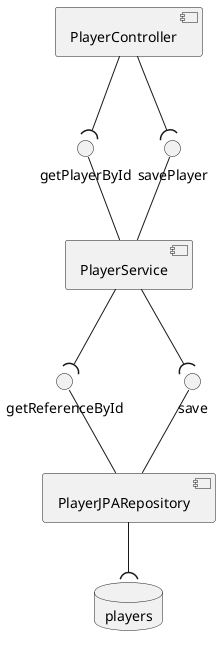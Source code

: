 @startuml
database "players"

[PlayerController] -(getPlayerById
[PlayerController] --(savePlayer

[PlayerService] --(getReferenceById
[PlayerService] --(save
getPlayerById --[PlayerService]
savePlayer -- [PlayerService]

[PlayerJPARepository] --("players"
getReferenceById -- [PlayerJPARepository]
save -- [PlayerJPARepository]


@enduml